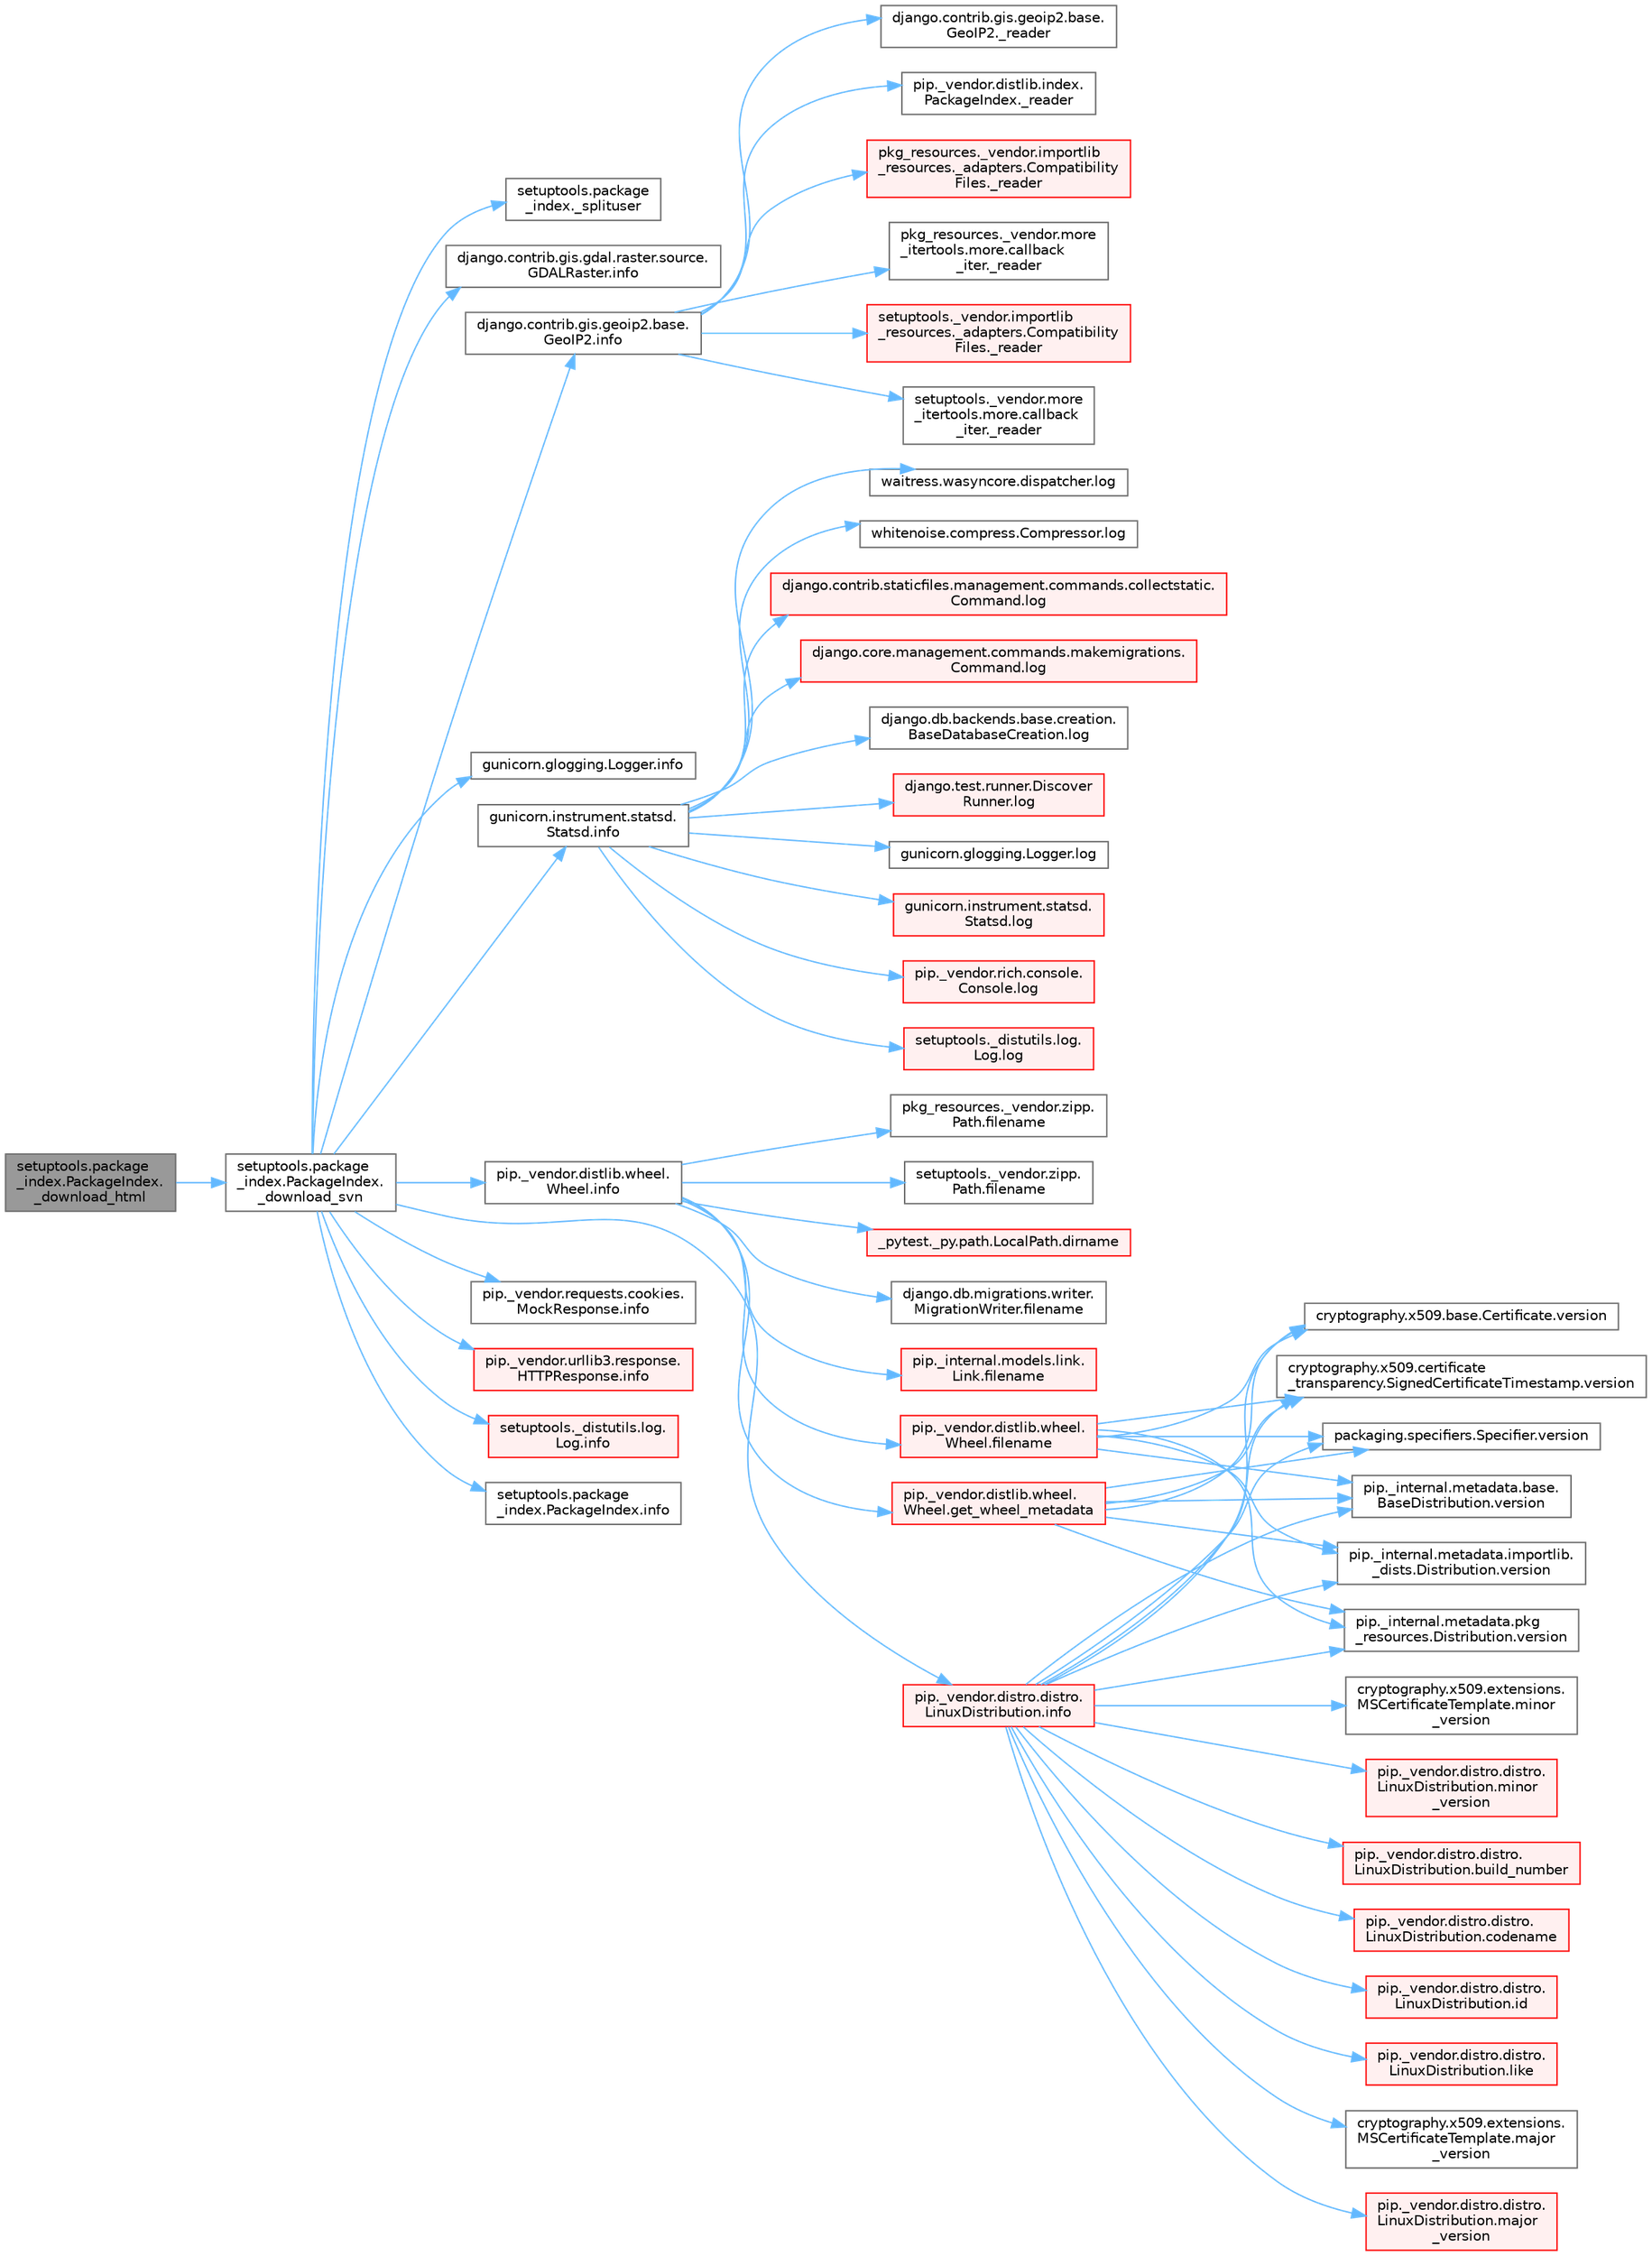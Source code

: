 digraph "setuptools.package_index.PackageIndex._download_html"
{
 // LATEX_PDF_SIZE
  bgcolor="transparent";
  edge [fontname=Helvetica,fontsize=10,labelfontname=Helvetica,labelfontsize=10];
  node [fontname=Helvetica,fontsize=10,shape=box,height=0.2,width=0.4];
  rankdir="LR";
  Node1 [id="Node000001",label="setuptools.package\l_index.PackageIndex.\l_download_html",height=0.2,width=0.4,color="gray40", fillcolor="grey60", style="filled", fontcolor="black",tooltip=" "];
  Node1 -> Node2 [id="edge1_Node000001_Node000002",color="steelblue1",style="solid",tooltip=" "];
  Node2 [id="Node000002",label="setuptools.package\l_index.PackageIndex.\l_download_svn",height=0.2,width=0.4,color="grey40", fillcolor="white", style="filled",URL="$classsetuptools_1_1package__index_1_1_package_index.html#a81dace6f0ecf75081f9fad736c19f0ad",tooltip=" "];
  Node2 -> Node3 [id="edge2_Node000002_Node000003",color="steelblue1",style="solid",tooltip=" "];
  Node3 [id="Node000003",label="setuptools.package\l_index._splituser",height=0.2,width=0.4,color="grey40", fillcolor="white", style="filled",URL="$namespacesetuptools_1_1package__index.html#ac740316e9f1fad88a7d331ce046ebb7f",tooltip=" "];
  Node2 -> Node4 [id="edge3_Node000002_Node000004",color="steelblue1",style="solid",tooltip=" "];
  Node4 [id="Node000004",label="django.contrib.gis.gdal.raster.source.\lGDALRaster.info",height=0.2,width=0.4,color="grey40", fillcolor="white", style="filled",URL="$classdjango_1_1contrib_1_1gis_1_1gdal_1_1raster_1_1source_1_1_g_d_a_l_raster.html#a9d874f7fbf44cff1587bbb4a5d34a88f",tooltip=" "];
  Node2 -> Node5 [id="edge4_Node000002_Node000005",color="steelblue1",style="solid",tooltip=" "];
  Node5 [id="Node000005",label="django.contrib.gis.geoip2.base.\lGeoIP2.info",height=0.2,width=0.4,color="grey40", fillcolor="white", style="filled",URL="$classdjango_1_1contrib_1_1gis_1_1geoip2_1_1base_1_1_geo_i_p2.html#aaf31f29c09e7b4a2af2a4b19b80d1337",tooltip=" "];
  Node5 -> Node6 [id="edge5_Node000005_Node000006",color="steelblue1",style="solid",tooltip=" "];
  Node6 [id="Node000006",label="django.contrib.gis.geoip2.base.\lGeoIP2._reader",height=0.2,width=0.4,color="grey40", fillcolor="white", style="filled",URL="$classdjango_1_1contrib_1_1gis_1_1geoip2_1_1base_1_1_geo_i_p2.html#a3602c469d02744ad210583e2b571c286",tooltip=" "];
  Node5 -> Node7 [id="edge6_Node000005_Node000007",color="steelblue1",style="solid",tooltip=" "];
  Node7 [id="Node000007",label="pip._vendor.distlib.index.\lPackageIndex._reader",height=0.2,width=0.4,color="grey40", fillcolor="white", style="filled",URL="$classpip_1_1__vendor_1_1distlib_1_1index_1_1_package_index.html#a101ab2cbea9c2a66818e368a1b783665",tooltip=" "];
  Node5 -> Node8 [id="edge7_Node000005_Node000008",color="steelblue1",style="solid",tooltip=" "];
  Node8 [id="Node000008",label="pkg_resources._vendor.importlib\l_resources._adapters.Compatibility\lFiles._reader",height=0.2,width=0.4,color="red", fillcolor="#FFF0F0", style="filled",URL="$classpkg__resources_1_1__vendor_1_1importlib__resources_1_1__adapters_1_1_compatibility_files.html#adb88d9d6cdd3ccde8543d5aff0e263cc",tooltip=" "];
  Node5 -> Node10 [id="edge8_Node000005_Node000010",color="steelblue1",style="solid",tooltip=" "];
  Node10 [id="Node000010",label="pkg_resources._vendor.more\l_itertools.more.callback\l_iter._reader",height=0.2,width=0.4,color="grey40", fillcolor="white", style="filled",URL="$classpkg__resources_1_1__vendor_1_1more__itertools_1_1more_1_1callback__iter.html#a39c147e211ab320778e20aebdb6506c0",tooltip=" "];
  Node5 -> Node11 [id="edge9_Node000005_Node000011",color="steelblue1",style="solid",tooltip=" "];
  Node11 [id="Node000011",label="setuptools._vendor.importlib\l_resources._adapters.Compatibility\lFiles._reader",height=0.2,width=0.4,color="red", fillcolor="#FFF0F0", style="filled",URL="$classsetuptools_1_1__vendor_1_1importlib__resources_1_1__adapters_1_1_compatibility_files.html#a2a663060da2f5497b42765bdc90bca45",tooltip=" "];
  Node5 -> Node12 [id="edge10_Node000005_Node000012",color="steelblue1",style="solid",tooltip=" "];
  Node12 [id="Node000012",label="setuptools._vendor.more\l_itertools.more.callback\l_iter._reader",height=0.2,width=0.4,color="grey40", fillcolor="white", style="filled",URL="$classsetuptools_1_1__vendor_1_1more__itertools_1_1more_1_1callback__iter.html#a05c0fdd2e4088e3a9914e4fa2e6fd050",tooltip=" "];
  Node2 -> Node13 [id="edge11_Node000002_Node000013",color="steelblue1",style="solid",tooltip=" "];
  Node13 [id="Node000013",label="gunicorn.glogging.Logger.info",height=0.2,width=0.4,color="grey40", fillcolor="white", style="filled",URL="$classgunicorn_1_1glogging_1_1_logger.html#a5c31f478f8d59ddc411c97e25cdfae65",tooltip=" "];
  Node2 -> Node14 [id="edge12_Node000002_Node000014",color="steelblue1",style="solid",tooltip=" "];
  Node14 [id="Node000014",label="gunicorn.instrument.statsd.\lStatsd.info",height=0.2,width=0.4,color="grey40", fillcolor="white", style="filled",URL="$classgunicorn_1_1instrument_1_1statsd_1_1_statsd.html#af7b8c148b12c3f59902f29c3c26d2394",tooltip=" "];
  Node14 -> Node15 [id="edge13_Node000014_Node000015",color="steelblue1",style="solid",tooltip=" "];
  Node15 [id="Node000015",label="django.contrib.staticfiles.management.commands.collectstatic.\lCommand.log",height=0.2,width=0.4,color="red", fillcolor="#FFF0F0", style="filled",URL="$classdjango_1_1contrib_1_1staticfiles_1_1management_1_1commands_1_1collectstatic_1_1_command.html#a0e93191b90ee0993e3286343d0b2de0e",tooltip=" "];
  Node14 -> Node19 [id="edge14_Node000014_Node000019",color="steelblue1",style="solid",tooltip=" "];
  Node19 [id="Node000019",label="django.core.management.commands.makemigrations.\lCommand.log",height=0.2,width=0.4,color="red", fillcolor="#FFF0F0", style="filled",URL="$classdjango_1_1core_1_1management_1_1commands_1_1makemigrations_1_1_command.html#a0409d121552878a7416460dba8274880",tooltip=" "];
  Node14 -> Node21 [id="edge15_Node000014_Node000021",color="steelblue1",style="solid",tooltip=" "];
  Node21 [id="Node000021",label="django.db.backends.base.creation.\lBaseDatabaseCreation.log",height=0.2,width=0.4,color="grey40", fillcolor="white", style="filled",URL="$classdjango_1_1db_1_1backends_1_1base_1_1creation_1_1_base_database_creation.html#ac297ec931db5ec68c271ec0d91be7183",tooltip=" "];
  Node14 -> Node22 [id="edge16_Node000014_Node000022",color="steelblue1",style="solid",tooltip=" "];
  Node22 [id="Node000022",label="django.test.runner.Discover\lRunner.log",height=0.2,width=0.4,color="red", fillcolor="#FFF0F0", style="filled",URL="$classdjango_1_1test_1_1runner_1_1_discover_runner.html#af5ad8e2895b3f0c5e0a6d7113199d641",tooltip=" "];
  Node14 -> Node23 [id="edge17_Node000014_Node000023",color="steelblue1",style="solid",tooltip=" "];
  Node23 [id="Node000023",label="gunicorn.glogging.Logger.log",height=0.2,width=0.4,color="grey40", fillcolor="white", style="filled",URL="$classgunicorn_1_1glogging_1_1_logger.html#ad6941dede526094643dd02c53c3449b0",tooltip=" "];
  Node14 -> Node24 [id="edge18_Node000014_Node000024",color="steelblue1",style="solid",tooltip=" "];
  Node24 [id="Node000024",label="gunicorn.instrument.statsd.\lStatsd.log",height=0.2,width=0.4,color="red", fillcolor="#FFF0F0", style="filled",URL="$classgunicorn_1_1instrument_1_1statsd_1_1_statsd.html#ab99145cf0b7c66dbcebcbdcbd44b4953",tooltip=" "];
  Node14 -> Node1133 [id="edge19_Node000014_Node001133",color="steelblue1",style="solid",tooltip=" "];
  Node1133 [id="Node001133",label="pip._vendor.rich.console.\lConsole.log",height=0.2,width=0.4,color="red", fillcolor="#FFF0F0", style="filled",URL="$classpip_1_1__vendor_1_1rich_1_1console_1_1_console.html#af9c77e39f9413fc2b134c60cfa23b0f1",tooltip=" "];
  Node14 -> Node1292 [id="edge20_Node000014_Node001292",color="steelblue1",style="solid",tooltip=" "];
  Node1292 [id="Node001292",label="setuptools._distutils.log.\lLog.log",height=0.2,width=0.4,color="red", fillcolor="#FFF0F0", style="filled",URL="$classsetuptools_1_1__distutils_1_1log_1_1_log.html#af651bf90098b3f6c9f3913b91f0eda70",tooltip=" "];
  Node14 -> Node1295 [id="edge21_Node000014_Node001295",color="steelblue1",style="solid",tooltip=" "];
  Node1295 [id="Node001295",label="waitress.wasyncore.dispatcher.log",height=0.2,width=0.4,color="grey40", fillcolor="white", style="filled",URL="$classwaitress_1_1wasyncore_1_1dispatcher.html#ab4786338f40a0cf9e9df45b57d4c0a63",tooltip=" "];
  Node14 -> Node1296 [id="edge22_Node000014_Node001296",color="steelblue1",style="solid",tooltip=" "];
  Node1296 [id="Node001296",label="whitenoise.compress.Compressor.log",height=0.2,width=0.4,color="grey40", fillcolor="white", style="filled",URL="$classwhitenoise_1_1compress_1_1_compressor.html#aa70a9f98a4387e4d394529c17cdbee27",tooltip=" "];
  Node2 -> Node2158 [id="edge23_Node000002_Node002158",color="steelblue1",style="solid",tooltip=" "];
  Node2158 [id="Node002158",label="pip._vendor.distlib.wheel.\lWheel.info",height=0.2,width=0.4,color="grey40", fillcolor="white", style="filled",URL="$classpip_1_1__vendor_1_1distlib_1_1wheel_1_1_wheel.html#a81ca97c6a25d0d98ac526fdf1d993b3e",tooltip=" "];
  Node2158 -> Node640 [id="edge24_Node002158_Node000640",color="steelblue1",style="solid",tooltip=" "];
  Node640 [id="Node000640",label="_pytest._py.path.LocalPath.dirname",height=0.2,width=0.4,color="red", fillcolor="#FFF0F0", style="filled",URL="$class__pytest_1_1__py_1_1path_1_1_local_path.html#aa1920ee3bb71bfb594e849010c5971ac",tooltip=" "];
  Node2158 -> Node641 [id="edge25_Node002158_Node000641",color="steelblue1",style="solid",tooltip=" "];
  Node641 [id="Node000641",label="django.db.migrations.writer.\lMigrationWriter.filename",height=0.2,width=0.4,color="grey40", fillcolor="white", style="filled",URL="$classdjango_1_1db_1_1migrations_1_1writer_1_1_migration_writer.html#ae24480c1739a3664d744483f682558f6",tooltip=" "];
  Node2158 -> Node642 [id="edge26_Node002158_Node000642",color="steelblue1",style="solid",tooltip=" "];
  Node642 [id="Node000642",label="pip._internal.models.link.\lLink.filename",height=0.2,width=0.4,color="red", fillcolor="#FFF0F0", style="filled",URL="$classpip_1_1__internal_1_1models_1_1link_1_1_link.html#a5fb02f5a5a42909c89a18745b74cf998",tooltip=" "];
  Node2158 -> Node1064 [id="edge27_Node002158_Node001064",color="steelblue1",style="solid",tooltip=" "];
  Node1064 [id="Node001064",label="pip._vendor.distlib.wheel.\lWheel.filename",height=0.2,width=0.4,color="red", fillcolor="#FFF0F0", style="filled",URL="$classpip_1_1__vendor_1_1distlib_1_1wheel_1_1_wheel.html#a396687a6caff7584126f2dec111900fd",tooltip=" "];
  Node1064 -> Node612 [id="edge28_Node001064_Node000612",color="steelblue1",style="solid",tooltip=" "];
  Node612 [id="Node000612",label="cryptography.x509.base.Certificate.version",height=0.2,width=0.4,color="grey40", fillcolor="white", style="filled",URL="$classcryptography_1_1x509_1_1base_1_1_certificate.html#a409d340d01bf8acdd9790f6321f1b283",tooltip=" "];
  Node1064 -> Node613 [id="edge29_Node001064_Node000613",color="steelblue1",style="solid",tooltip=" "];
  Node613 [id="Node000613",label="cryptography.x509.certificate\l_transparency.SignedCertificateTimestamp.version",height=0.2,width=0.4,color="grey40", fillcolor="white", style="filled",URL="$classcryptography_1_1x509_1_1certificate__transparency_1_1_signed_certificate_timestamp.html#a19434e4df91aa32c7b4654a16a672c8b",tooltip=" "];
  Node1064 -> Node614 [id="edge30_Node001064_Node000614",color="steelblue1",style="solid",tooltip=" "];
  Node614 [id="Node000614",label="packaging.specifiers.Specifier.version",height=0.2,width=0.4,color="grey40", fillcolor="white", style="filled",URL="$classpackaging_1_1specifiers_1_1_specifier.html#a362b16f4c6f1f24b6b20b59b35d4689e",tooltip=" "];
  Node1064 -> Node615 [id="edge31_Node001064_Node000615",color="steelblue1",style="solid",tooltip=" "];
  Node615 [id="Node000615",label="pip._internal.metadata.base.\lBaseDistribution.version",height=0.2,width=0.4,color="grey40", fillcolor="white", style="filled",URL="$classpip_1_1__internal_1_1metadata_1_1base_1_1_base_distribution.html#af4024115351223c1472e72e4c17da2fc",tooltip=" "];
  Node1064 -> Node616 [id="edge32_Node001064_Node000616",color="steelblue1",style="solid",tooltip=" "];
  Node616 [id="Node000616",label="pip._internal.metadata.importlib.\l_dists.Distribution.version",height=0.2,width=0.4,color="grey40", fillcolor="white", style="filled",URL="$classpip_1_1__internal_1_1metadata_1_1importlib_1_1__dists_1_1_distribution.html#abd95316132f93c875260264dd5ae2513",tooltip=" "];
  Node1064 -> Node617 [id="edge33_Node001064_Node000617",color="steelblue1",style="solid",tooltip=" "];
  Node617 [id="Node000617",label="pip._internal.metadata.pkg\l_resources.Distribution.version",height=0.2,width=0.4,color="grey40", fillcolor="white", style="filled",URL="$classpip_1_1__internal_1_1metadata_1_1pkg__resources_1_1_distribution.html#ac83e189aa08d2465284bb5d465190dde",tooltip=" "];
  Node2158 -> Node1070 [id="edge34_Node002158_Node001070",color="steelblue1",style="solid",tooltip=" "];
  Node1070 [id="Node001070",label="pkg_resources._vendor.zipp.\lPath.filename",height=0.2,width=0.4,color="grey40", fillcolor="white", style="filled",URL="$classpkg__resources_1_1__vendor_1_1zipp_1_1_path.html#a364eea0ac8419e712d546d032dd6cd86",tooltip=" "];
  Node2158 -> Node1071 [id="edge35_Node002158_Node001071",color="steelblue1",style="solid",tooltip=" "];
  Node1071 [id="Node001071",label="setuptools._vendor.zipp.\lPath.filename",height=0.2,width=0.4,color="grey40", fillcolor="white", style="filled",URL="$classsetuptools_1_1__vendor_1_1zipp_1_1_path.html#a79fd7191e6fedef64bfc8367ffb48472",tooltip=" "];
  Node2158 -> Node2159 [id="edge36_Node002158_Node002159",color="steelblue1",style="solid",tooltip=" "];
  Node2159 [id="Node002159",label="pip._vendor.distlib.wheel.\lWheel.get_wheel_metadata",height=0.2,width=0.4,color="red", fillcolor="#FFF0F0", style="filled",URL="$classpip_1_1__vendor_1_1distlib_1_1wheel_1_1_wheel.html#a66d906d4f1bf156d6c61f9265f2d34f2",tooltip=" "];
  Node2159 -> Node612 [id="edge37_Node002159_Node000612",color="steelblue1",style="solid",tooltip=" "];
  Node2159 -> Node613 [id="edge38_Node002159_Node000613",color="steelblue1",style="solid",tooltip=" "];
  Node2159 -> Node614 [id="edge39_Node002159_Node000614",color="steelblue1",style="solid",tooltip=" "];
  Node2159 -> Node615 [id="edge40_Node002159_Node000615",color="steelblue1",style="solid",tooltip=" "];
  Node2159 -> Node616 [id="edge41_Node002159_Node000616",color="steelblue1",style="solid",tooltip=" "];
  Node2159 -> Node617 [id="edge42_Node002159_Node000617",color="steelblue1",style="solid",tooltip=" "];
  Node2 -> Node2160 [id="edge43_Node000002_Node002160",color="steelblue1",style="solid",tooltip=" "];
  Node2160 [id="Node002160",label="pip._vendor.distro.distro.\lLinuxDistribution.info",height=0.2,width=0.4,color="red", fillcolor="#FFF0F0", style="filled",URL="$classpip_1_1__vendor_1_1distro_1_1distro_1_1_linux_distribution.html#a006af842ff29a5797a718d5b6f853c95",tooltip=" "];
  Node2160 -> Node2161 [id="edge44_Node002160_Node002161",color="steelblue1",style="solid",tooltip=" "];
  Node2161 [id="Node002161",label="pip._vendor.distro.distro.\lLinuxDistribution.build_number",height=0.2,width=0.4,color="red", fillcolor="#FFF0F0", style="filled",URL="$classpip_1_1__vendor_1_1distro_1_1distro_1_1_linux_distribution.html#a8f6fbc8591642ac663eea6ad9fd14242",tooltip=" "];
  Node2160 -> Node2163 [id="edge45_Node002160_Node002163",color="steelblue1",style="solid",tooltip=" "];
  Node2163 [id="Node002163",label="pip._vendor.distro.distro.\lLinuxDistribution.codename",height=0.2,width=0.4,color="red", fillcolor="#FFF0F0", style="filled",URL="$classpip_1_1__vendor_1_1distro_1_1distro_1_1_linux_distribution.html#a0358d9d8b02ce55672f3571d2cb6cdc7",tooltip=" "];
  Node2160 -> Node624 [id="edge46_Node002160_Node000624",color="steelblue1",style="solid",tooltip=" "];
  Node624 [id="Node000624",label="pip._vendor.distro.distro.\lLinuxDistribution.id",height=0.2,width=0.4,color="red", fillcolor="#FFF0F0", style="filled",URL="$classpip_1_1__vendor_1_1distro_1_1distro_1_1_linux_distribution.html#aec57d97b3bd82778371db7afa1d5b877",tooltip=" "];
  Node2160 -> Node625 [id="edge47_Node002160_Node000625",color="steelblue1",style="solid",tooltip=" "];
  Node625 [id="Node000625",label="pip._vendor.distro.distro.\lLinuxDistribution.like",height=0.2,width=0.4,color="red", fillcolor="#FFF0F0", style="filled",URL="$classpip_1_1__vendor_1_1distro_1_1distro_1_1_linux_distribution.html#af76abe2ec871ec06a5c2c4a311be86f4",tooltip=" "];
  Node2160 -> Node2164 [id="edge48_Node002160_Node002164",color="steelblue1",style="solid",tooltip=" "];
  Node2164 [id="Node002164",label="cryptography.x509.extensions.\lMSCertificateTemplate.major\l_version",height=0.2,width=0.4,color="grey40", fillcolor="white", style="filled",URL="$classcryptography_1_1x509_1_1extensions_1_1_m_s_certificate_template.html#aa21276f824ac7ad15eb6da9c418286be",tooltip=" "];
  Node2160 -> Node2165 [id="edge49_Node002160_Node002165",color="steelblue1",style="solid",tooltip=" "];
  Node2165 [id="Node002165",label="pip._vendor.distro.distro.\lLinuxDistribution.major\l_version",height=0.2,width=0.4,color="red", fillcolor="#FFF0F0", style="filled",URL="$classpip_1_1__vendor_1_1distro_1_1distro_1_1_linux_distribution.html#a5cdaffad25af14c8b803fd66b4433b54",tooltip=" "];
  Node2160 -> Node2166 [id="edge50_Node002160_Node002166",color="steelblue1",style="solid",tooltip=" "];
  Node2166 [id="Node002166",label="cryptography.x509.extensions.\lMSCertificateTemplate.minor\l_version",height=0.2,width=0.4,color="grey40", fillcolor="white", style="filled",URL="$classcryptography_1_1x509_1_1extensions_1_1_m_s_certificate_template.html#a50983e6e5e9312a366962f75e68f6e38",tooltip=" "];
  Node2160 -> Node2167 [id="edge51_Node002160_Node002167",color="steelblue1",style="solid",tooltip=" "];
  Node2167 [id="Node002167",label="pip._vendor.distro.distro.\lLinuxDistribution.minor\l_version",height=0.2,width=0.4,color="red", fillcolor="#FFF0F0", style="filled",URL="$classpip_1_1__vendor_1_1distro_1_1distro_1_1_linux_distribution.html#a2cc63143508996fabe72c91e3dbfee71",tooltip=" "];
  Node2160 -> Node612 [id="edge52_Node002160_Node000612",color="steelblue1",style="solid",tooltip=" "];
  Node2160 -> Node613 [id="edge53_Node002160_Node000613",color="steelblue1",style="solid",tooltip=" "];
  Node2160 -> Node614 [id="edge54_Node002160_Node000614",color="steelblue1",style="solid",tooltip=" "];
  Node2160 -> Node615 [id="edge55_Node002160_Node000615",color="steelblue1",style="solid",tooltip=" "];
  Node2160 -> Node616 [id="edge56_Node002160_Node000616",color="steelblue1",style="solid",tooltip=" "];
  Node2160 -> Node617 [id="edge57_Node002160_Node000617",color="steelblue1",style="solid",tooltip=" "];
  Node2 -> Node2168 [id="edge58_Node000002_Node002168",color="steelblue1",style="solid",tooltip=" "];
  Node2168 [id="Node002168",label="pip._vendor.requests.cookies.\lMockResponse.info",height=0.2,width=0.4,color="grey40", fillcolor="white", style="filled",URL="$classpip_1_1__vendor_1_1requests_1_1cookies_1_1_mock_response.html#a00cf962b6ef9dc95a50bf24ecdcdacf8",tooltip=" "];
  Node2 -> Node2169 [id="edge59_Node000002_Node002169",color="steelblue1",style="solid",tooltip=" "];
  Node2169 [id="Node002169",label="pip._vendor.urllib3.response.\lHTTPResponse.info",height=0.2,width=0.4,color="red", fillcolor="#FFF0F0", style="filled",URL="$classpip_1_1__vendor_1_1urllib3_1_1response_1_1_h_t_t_p_response.html#aac9976c1f5389a740c506c9bd401bd30",tooltip=" "];
  Node2 -> Node2170 [id="edge60_Node000002_Node002170",color="steelblue1",style="solid",tooltip=" "];
  Node2170 [id="Node002170",label="setuptools._distutils.log.\lLog.info",height=0.2,width=0.4,color="red", fillcolor="#FFF0F0", style="filled",URL="$classsetuptools_1_1__distutils_1_1log_1_1_log.html#a9d1cc75761d9757b0a6b6dbf158224e0",tooltip=" "];
  Node2 -> Node2171 [id="edge61_Node000002_Node002171",color="steelblue1",style="solid",tooltip=" "];
  Node2171 [id="Node002171",label="setuptools.package\l_index.PackageIndex.info",height=0.2,width=0.4,color="grey40", fillcolor="white", style="filled",URL="$classsetuptools_1_1package__index_1_1_package_index.html#afbf6e59a651da8cce42391563f579a4b",tooltip=" "];
}
